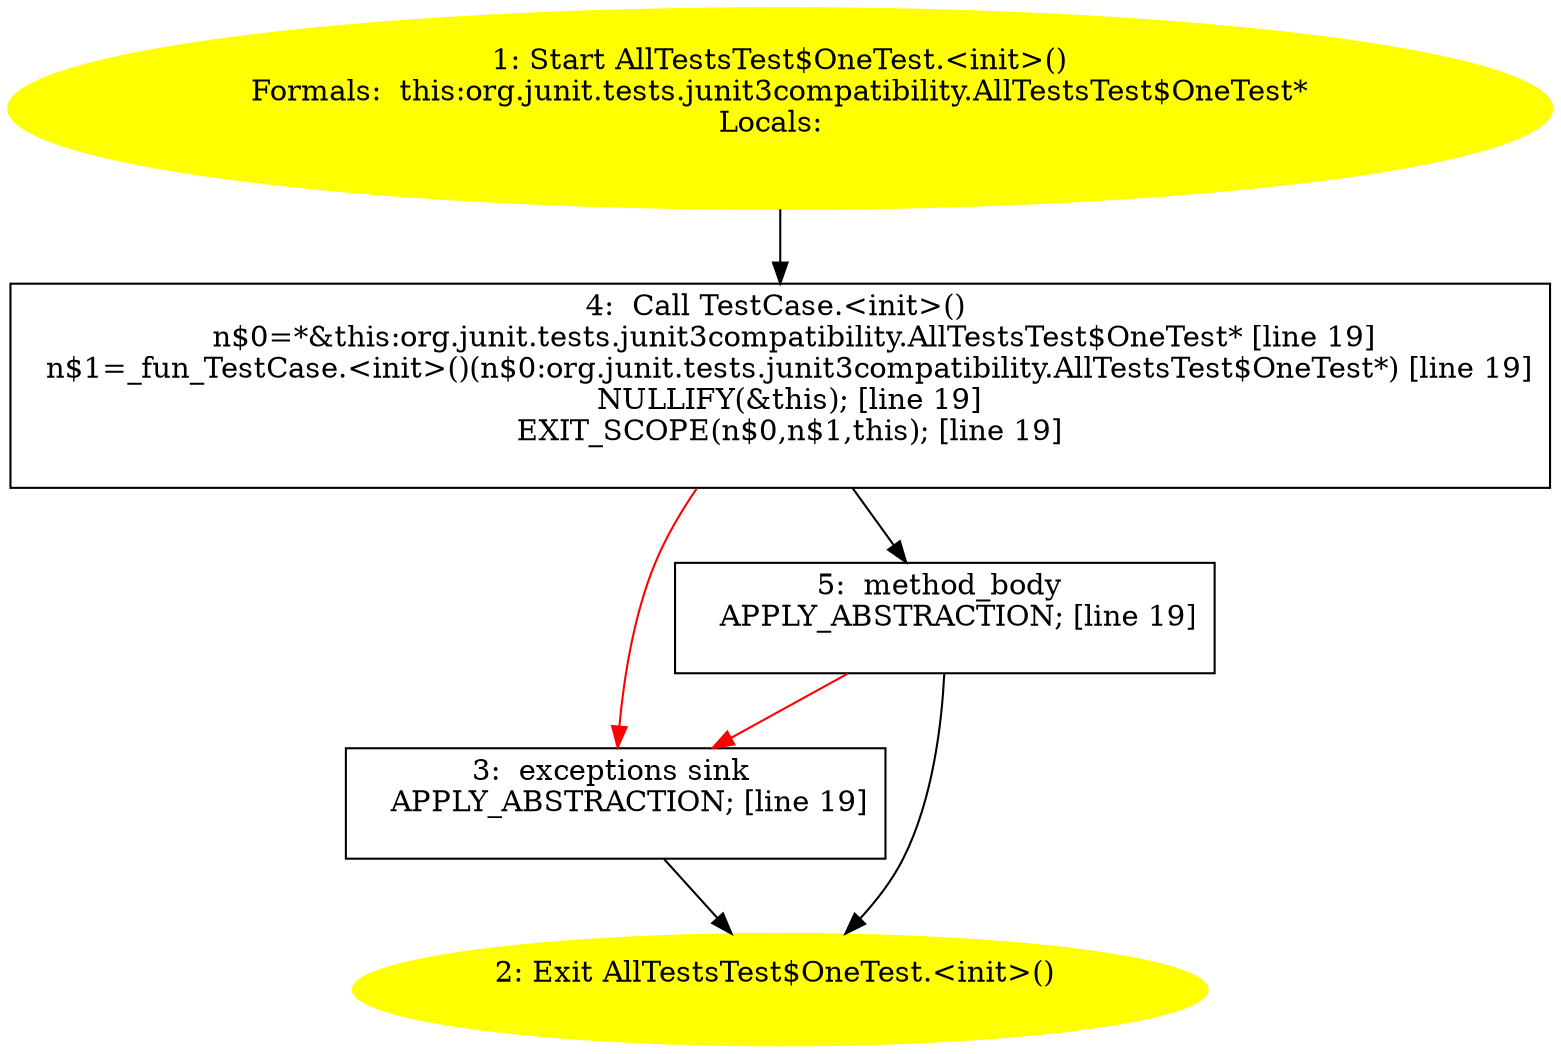 /* @generated */
digraph cfg {
"org.junit.tests.junit3compatibility.AllTestsTest$OneTest.<init>().4065759dd23cde1a163a46506119ac3f_1" [label="1: Start AllTestsTest$OneTest.<init>()\nFormals:  this:org.junit.tests.junit3compatibility.AllTestsTest$OneTest*\nLocals:  \n  " color=yellow style=filled]
	

	 "org.junit.tests.junit3compatibility.AllTestsTest$OneTest.<init>().4065759dd23cde1a163a46506119ac3f_1" -> "org.junit.tests.junit3compatibility.AllTestsTest$OneTest.<init>().4065759dd23cde1a163a46506119ac3f_4" ;
"org.junit.tests.junit3compatibility.AllTestsTest$OneTest.<init>().4065759dd23cde1a163a46506119ac3f_2" [label="2: Exit AllTestsTest$OneTest.<init>() \n  " color=yellow style=filled]
	

"org.junit.tests.junit3compatibility.AllTestsTest$OneTest.<init>().4065759dd23cde1a163a46506119ac3f_3" [label="3:  exceptions sink \n   APPLY_ABSTRACTION; [line 19]\n " shape="box"]
	

	 "org.junit.tests.junit3compatibility.AllTestsTest$OneTest.<init>().4065759dd23cde1a163a46506119ac3f_3" -> "org.junit.tests.junit3compatibility.AllTestsTest$OneTest.<init>().4065759dd23cde1a163a46506119ac3f_2" ;
"org.junit.tests.junit3compatibility.AllTestsTest$OneTest.<init>().4065759dd23cde1a163a46506119ac3f_4" [label="4:  Call TestCase.<init>() \n   n$0=*&this:org.junit.tests.junit3compatibility.AllTestsTest$OneTest* [line 19]\n  n$1=_fun_TestCase.<init>()(n$0:org.junit.tests.junit3compatibility.AllTestsTest$OneTest*) [line 19]\n  NULLIFY(&this); [line 19]\n  EXIT_SCOPE(n$0,n$1,this); [line 19]\n " shape="box"]
	

	 "org.junit.tests.junit3compatibility.AllTestsTest$OneTest.<init>().4065759dd23cde1a163a46506119ac3f_4" -> "org.junit.tests.junit3compatibility.AllTestsTest$OneTest.<init>().4065759dd23cde1a163a46506119ac3f_5" ;
	 "org.junit.tests.junit3compatibility.AllTestsTest$OneTest.<init>().4065759dd23cde1a163a46506119ac3f_4" -> "org.junit.tests.junit3compatibility.AllTestsTest$OneTest.<init>().4065759dd23cde1a163a46506119ac3f_3" [color="red" ];
"org.junit.tests.junit3compatibility.AllTestsTest$OneTest.<init>().4065759dd23cde1a163a46506119ac3f_5" [label="5:  method_body \n   APPLY_ABSTRACTION; [line 19]\n " shape="box"]
	

	 "org.junit.tests.junit3compatibility.AllTestsTest$OneTest.<init>().4065759dd23cde1a163a46506119ac3f_5" -> "org.junit.tests.junit3compatibility.AllTestsTest$OneTest.<init>().4065759dd23cde1a163a46506119ac3f_2" ;
	 "org.junit.tests.junit3compatibility.AllTestsTest$OneTest.<init>().4065759dd23cde1a163a46506119ac3f_5" -> "org.junit.tests.junit3compatibility.AllTestsTest$OneTest.<init>().4065759dd23cde1a163a46506119ac3f_3" [color="red" ];
}
